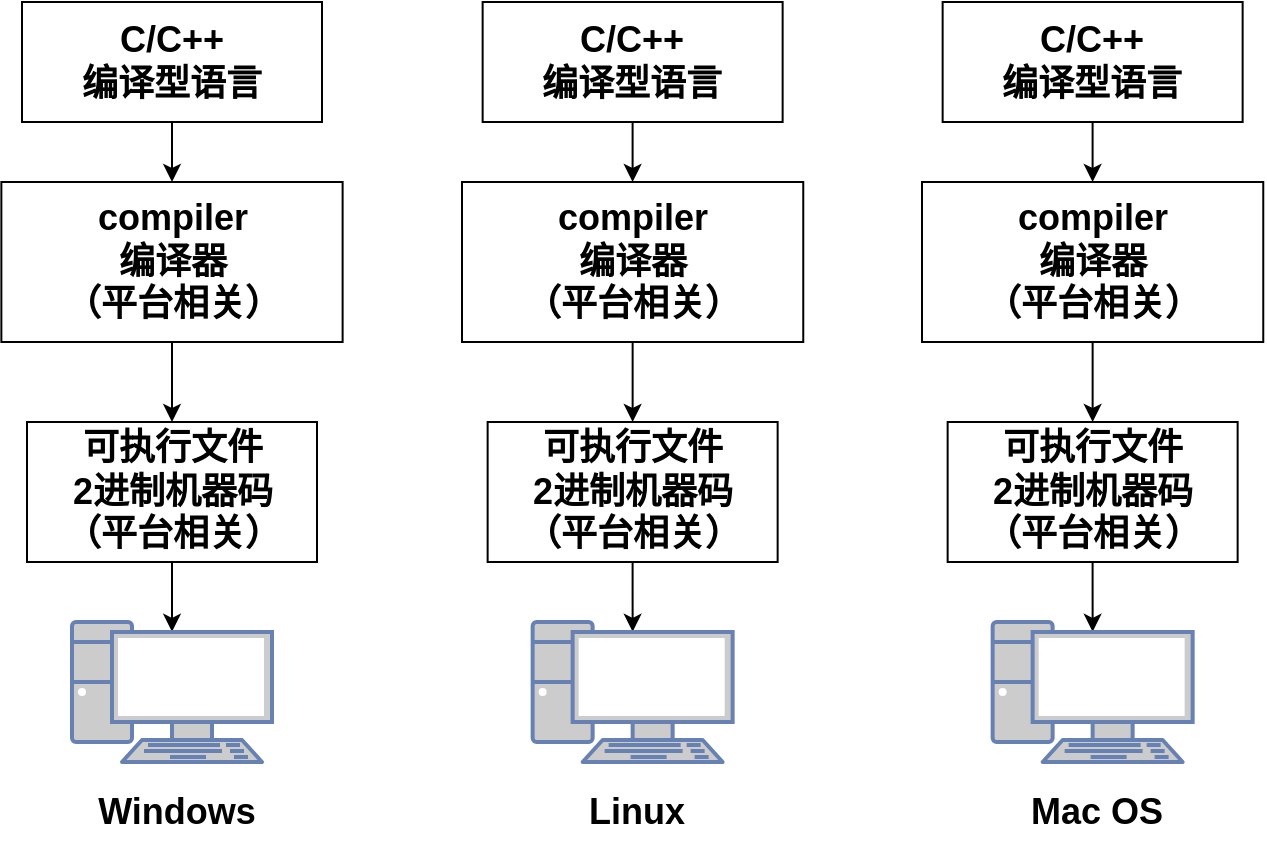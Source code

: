 <mxfile version="21.1.8" type="github">
  <diagram name="第 1 页" id="hyaVMUEm3G7n4ij23Q75">
    <mxGraphModel dx="1674" dy="764" grid="1" gridSize="10" guides="1" tooltips="1" connect="1" arrows="1" fold="1" page="1" pageScale="1" pageWidth="827" pageHeight="1169" math="0" shadow="0">
      <root>
        <mxCell id="0" />
        <mxCell id="1" parent="0" />
        <mxCell id="HN0UdaaIFjvMUCXcc_qg-5" style="edgeStyle=orthogonalEdgeStyle;rounded=0;orthogonalLoop=1;jettySize=auto;html=1;" edge="1" parent="1" source="HN0UdaaIFjvMUCXcc_qg-3" target="HN0UdaaIFjvMUCXcc_qg-4">
          <mxGeometry relative="1" as="geometry" />
        </mxCell>
        <mxCell id="HN0UdaaIFjvMUCXcc_qg-3" value="&lt;font style=&quot;font-size: 18px;&quot;&gt;&lt;b&gt;C/C++&lt;br style=&quot;border-color: var(--border-color);&quot;&gt;编译型语言&lt;/b&gt;&lt;/font&gt;" style="rounded=0;whiteSpace=wrap;html=1;" vertex="1" parent="1">
          <mxGeometry x="160" y="140" width="150" height="60" as="geometry" />
        </mxCell>
        <mxCell id="HN0UdaaIFjvMUCXcc_qg-7" style="edgeStyle=orthogonalEdgeStyle;rounded=0;orthogonalLoop=1;jettySize=auto;html=1;" edge="1" parent="1" source="HN0UdaaIFjvMUCXcc_qg-4" target="HN0UdaaIFjvMUCXcc_qg-6">
          <mxGeometry relative="1" as="geometry" />
        </mxCell>
        <mxCell id="HN0UdaaIFjvMUCXcc_qg-4" value="&lt;font style=&quot;font-size: 18px;&quot;&gt;&lt;b&gt;compiler&lt;br&gt;编译器&lt;br&gt;（平台相关）&lt;br&gt;&lt;/b&gt;&lt;/font&gt;" style="rounded=0;whiteSpace=wrap;html=1;" vertex="1" parent="1">
          <mxGeometry x="149.68" y="230" width="170.63" height="80" as="geometry" />
        </mxCell>
        <mxCell id="HN0UdaaIFjvMUCXcc_qg-9" style="edgeStyle=orthogonalEdgeStyle;rounded=0;orthogonalLoop=1;jettySize=auto;html=1;entryX=0.5;entryY=0.07;entryDx=0;entryDy=0;entryPerimeter=0;" edge="1" parent="1" source="HN0UdaaIFjvMUCXcc_qg-6" target="HN0UdaaIFjvMUCXcc_qg-8">
          <mxGeometry relative="1" as="geometry" />
        </mxCell>
        <mxCell id="HN0UdaaIFjvMUCXcc_qg-6" value="&lt;font style=&quot;font-size: 18px;&quot;&gt;&lt;b&gt;可执行文件&lt;br&gt;&lt;/b&gt;&lt;b style=&quot;border-color: var(--border-color);&quot;&gt;2进制机器码&lt;br&gt;&lt;/b&gt;&lt;b&gt;（平台相关）&lt;br&gt;&lt;/b&gt;&lt;/font&gt;" style="rounded=0;whiteSpace=wrap;html=1;" vertex="1" parent="1">
          <mxGeometry x="162.5" y="350" width="145" height="70" as="geometry" />
        </mxCell>
        <mxCell id="HN0UdaaIFjvMUCXcc_qg-8" value="" style="fontColor=#0066CC;verticalAlign=top;verticalLabelPosition=bottom;labelPosition=center;align=center;html=1;outlineConnect=0;fillColor=#CCCCCC;strokeColor=#6881B3;gradientColor=none;gradientDirection=north;strokeWidth=2;shape=mxgraph.networks.pc;" vertex="1" parent="1">
          <mxGeometry x="185" y="450" width="100" height="70" as="geometry" />
        </mxCell>
        <mxCell id="HN0UdaaIFjvMUCXcc_qg-10" value="&lt;font style=&quot;font-size: 18px;&quot;&gt;&lt;b&gt;Windows&lt;/b&gt;&lt;/font&gt;" style="text;html=1;strokeColor=none;fillColor=none;align=center;verticalAlign=middle;whiteSpace=wrap;rounded=0;" vertex="1" parent="1">
          <mxGeometry x="185" y="530" width="105" height="30" as="geometry" />
        </mxCell>
        <mxCell id="HN0UdaaIFjvMUCXcc_qg-11" style="edgeStyle=orthogonalEdgeStyle;rounded=0;orthogonalLoop=1;jettySize=auto;html=1;" edge="1" parent="1" source="HN0UdaaIFjvMUCXcc_qg-12" target="HN0UdaaIFjvMUCXcc_qg-14">
          <mxGeometry relative="1" as="geometry" />
        </mxCell>
        <mxCell id="HN0UdaaIFjvMUCXcc_qg-12" value="&lt;font style=&quot;font-size: 18px;&quot;&gt;&lt;b&gt;C/C++&lt;br style=&quot;border-color: var(--border-color);&quot;&gt;编译型语言&lt;/b&gt;&lt;/font&gt;" style="rounded=0;whiteSpace=wrap;html=1;" vertex="1" parent="1">
          <mxGeometry x="390.32" y="140" width="150" height="60" as="geometry" />
        </mxCell>
        <mxCell id="HN0UdaaIFjvMUCXcc_qg-13" style="edgeStyle=orthogonalEdgeStyle;rounded=0;orthogonalLoop=1;jettySize=auto;html=1;" edge="1" parent="1" source="HN0UdaaIFjvMUCXcc_qg-14" target="HN0UdaaIFjvMUCXcc_qg-16">
          <mxGeometry relative="1" as="geometry" />
        </mxCell>
        <mxCell id="HN0UdaaIFjvMUCXcc_qg-14" value="&lt;font style=&quot;font-size: 18px;&quot;&gt;&lt;b&gt;compiler&lt;br&gt;编译器&lt;br&gt;（平台相关）&lt;br&gt;&lt;/b&gt;&lt;/font&gt;" style="rounded=0;whiteSpace=wrap;html=1;" vertex="1" parent="1">
          <mxGeometry x="380" y="230" width="170.63" height="80" as="geometry" />
        </mxCell>
        <mxCell id="HN0UdaaIFjvMUCXcc_qg-15" style="edgeStyle=orthogonalEdgeStyle;rounded=0;orthogonalLoop=1;jettySize=auto;html=1;entryX=0.5;entryY=0.07;entryDx=0;entryDy=0;entryPerimeter=0;" edge="1" parent="1" source="HN0UdaaIFjvMUCXcc_qg-16" target="HN0UdaaIFjvMUCXcc_qg-17">
          <mxGeometry relative="1" as="geometry" />
        </mxCell>
        <mxCell id="HN0UdaaIFjvMUCXcc_qg-16" value="&lt;font style=&quot;font-size: 18px;&quot;&gt;&lt;b&gt;可执行文件&lt;br&gt;&lt;/b&gt;&lt;b style=&quot;border-color: var(--border-color);&quot;&gt;2进制机器码&lt;br&gt;&lt;/b&gt;&lt;b&gt;（平台相关）&lt;br&gt;&lt;/b&gt;&lt;/font&gt;" style="rounded=0;whiteSpace=wrap;html=1;" vertex="1" parent="1">
          <mxGeometry x="392.82" y="350" width="145" height="70" as="geometry" />
        </mxCell>
        <mxCell id="HN0UdaaIFjvMUCXcc_qg-17" value="" style="fontColor=#0066CC;verticalAlign=top;verticalLabelPosition=bottom;labelPosition=center;align=center;html=1;outlineConnect=0;fillColor=#CCCCCC;strokeColor=#6881B3;gradientColor=none;gradientDirection=north;strokeWidth=2;shape=mxgraph.networks.pc;" vertex="1" parent="1">
          <mxGeometry x="415.32" y="450" width="100" height="70" as="geometry" />
        </mxCell>
        <mxCell id="HN0UdaaIFjvMUCXcc_qg-18" value="&lt;font style=&quot;font-size: 18px;&quot;&gt;&lt;b&gt;Linux&lt;/b&gt;&lt;/font&gt;" style="text;html=1;strokeColor=none;fillColor=none;align=center;verticalAlign=middle;whiteSpace=wrap;rounded=0;" vertex="1" parent="1">
          <mxGeometry x="415.32" y="530" width="105" height="30" as="geometry" />
        </mxCell>
        <mxCell id="HN0UdaaIFjvMUCXcc_qg-19" style="edgeStyle=orthogonalEdgeStyle;rounded=0;orthogonalLoop=1;jettySize=auto;html=1;" edge="1" parent="1" source="HN0UdaaIFjvMUCXcc_qg-20" target="HN0UdaaIFjvMUCXcc_qg-22">
          <mxGeometry relative="1" as="geometry" />
        </mxCell>
        <mxCell id="HN0UdaaIFjvMUCXcc_qg-20" value="&lt;font style=&quot;font-size: 18px;&quot;&gt;&lt;b&gt;C/C++&lt;br style=&quot;border-color: var(--border-color);&quot;&gt;编译型语言&lt;/b&gt;&lt;/font&gt;" style="rounded=0;whiteSpace=wrap;html=1;" vertex="1" parent="1">
          <mxGeometry x="620.32" y="140" width="150" height="60" as="geometry" />
        </mxCell>
        <mxCell id="HN0UdaaIFjvMUCXcc_qg-21" style="edgeStyle=orthogonalEdgeStyle;rounded=0;orthogonalLoop=1;jettySize=auto;html=1;" edge="1" parent="1" source="HN0UdaaIFjvMUCXcc_qg-22" target="HN0UdaaIFjvMUCXcc_qg-24">
          <mxGeometry relative="1" as="geometry" />
        </mxCell>
        <mxCell id="HN0UdaaIFjvMUCXcc_qg-22" value="&lt;font style=&quot;font-size: 18px;&quot;&gt;&lt;b&gt;compiler&lt;br&gt;编译器&lt;br&gt;（平台相关）&lt;br&gt;&lt;/b&gt;&lt;/font&gt;" style="rounded=0;whiteSpace=wrap;html=1;" vertex="1" parent="1">
          <mxGeometry x="610" y="230" width="170.63" height="80" as="geometry" />
        </mxCell>
        <mxCell id="HN0UdaaIFjvMUCXcc_qg-23" style="edgeStyle=orthogonalEdgeStyle;rounded=0;orthogonalLoop=1;jettySize=auto;html=1;entryX=0.5;entryY=0.07;entryDx=0;entryDy=0;entryPerimeter=0;" edge="1" parent="1" source="HN0UdaaIFjvMUCXcc_qg-24" target="HN0UdaaIFjvMUCXcc_qg-25">
          <mxGeometry relative="1" as="geometry" />
        </mxCell>
        <mxCell id="HN0UdaaIFjvMUCXcc_qg-24" value="&lt;font style=&quot;font-size: 18px;&quot;&gt;&lt;b&gt;可执行文件&lt;br&gt;&lt;/b&gt;&lt;b style=&quot;border-color: var(--border-color);&quot;&gt;2进制机器码&lt;br&gt;&lt;/b&gt;&lt;b&gt;（平台相关）&lt;br&gt;&lt;/b&gt;&lt;/font&gt;" style="rounded=0;whiteSpace=wrap;html=1;" vertex="1" parent="1">
          <mxGeometry x="622.82" y="350" width="145" height="70" as="geometry" />
        </mxCell>
        <mxCell id="HN0UdaaIFjvMUCXcc_qg-25" value="" style="fontColor=#0066CC;verticalAlign=top;verticalLabelPosition=bottom;labelPosition=center;align=center;html=1;outlineConnect=0;fillColor=#CCCCCC;strokeColor=#6881B3;gradientColor=none;gradientDirection=north;strokeWidth=2;shape=mxgraph.networks.pc;" vertex="1" parent="1">
          <mxGeometry x="645.32" y="450" width="100" height="70" as="geometry" />
        </mxCell>
        <mxCell id="HN0UdaaIFjvMUCXcc_qg-26" value="&lt;span style=&quot;font-size: 18px;&quot;&gt;&lt;b&gt;Mac OS&lt;/b&gt;&lt;/span&gt;" style="text;html=1;strokeColor=none;fillColor=none;align=center;verticalAlign=middle;whiteSpace=wrap;rounded=0;" vertex="1" parent="1">
          <mxGeometry x="645.32" y="530" width="105" height="30" as="geometry" />
        </mxCell>
      </root>
    </mxGraphModel>
  </diagram>
</mxfile>
